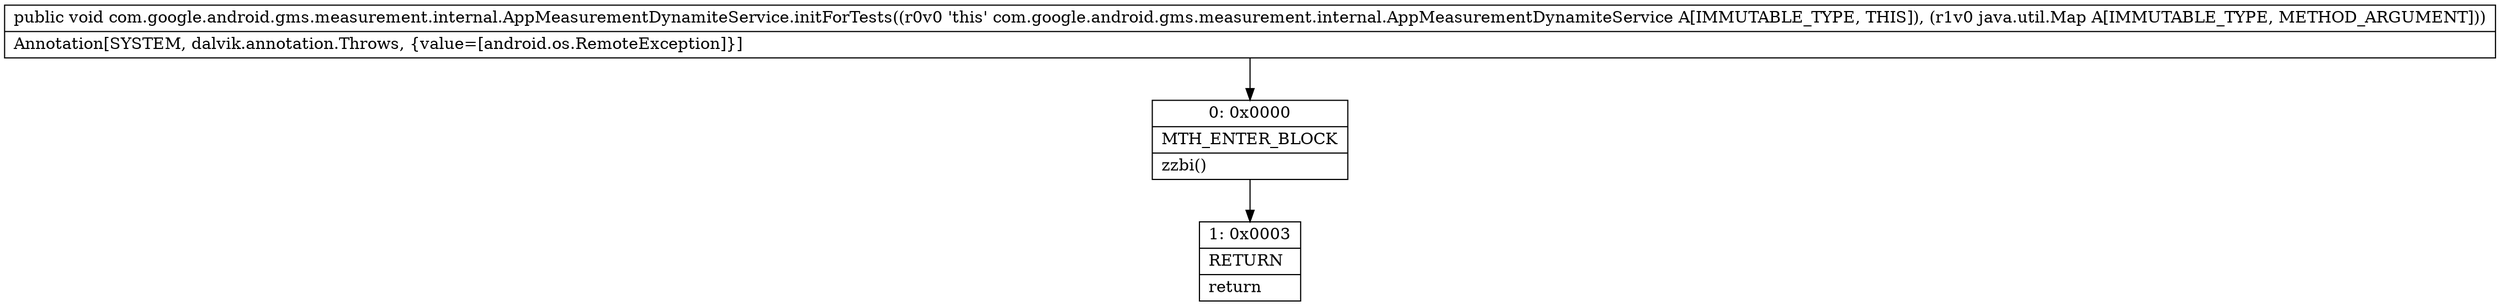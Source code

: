 digraph "CFG forcom.google.android.gms.measurement.internal.AppMeasurementDynamiteService.initForTests(Ljava\/util\/Map;)V" {
Node_0 [shape=record,label="{0\:\ 0x0000|MTH_ENTER_BLOCK\l|zzbi()\l}"];
Node_1 [shape=record,label="{1\:\ 0x0003|RETURN\l|return\l}"];
MethodNode[shape=record,label="{public void com.google.android.gms.measurement.internal.AppMeasurementDynamiteService.initForTests((r0v0 'this' com.google.android.gms.measurement.internal.AppMeasurementDynamiteService A[IMMUTABLE_TYPE, THIS]), (r1v0 java.util.Map A[IMMUTABLE_TYPE, METHOD_ARGUMENT]))  | Annotation[SYSTEM, dalvik.annotation.Throws, \{value=[android.os.RemoteException]\}]\l}"];
MethodNode -> Node_0;
Node_0 -> Node_1;
}

